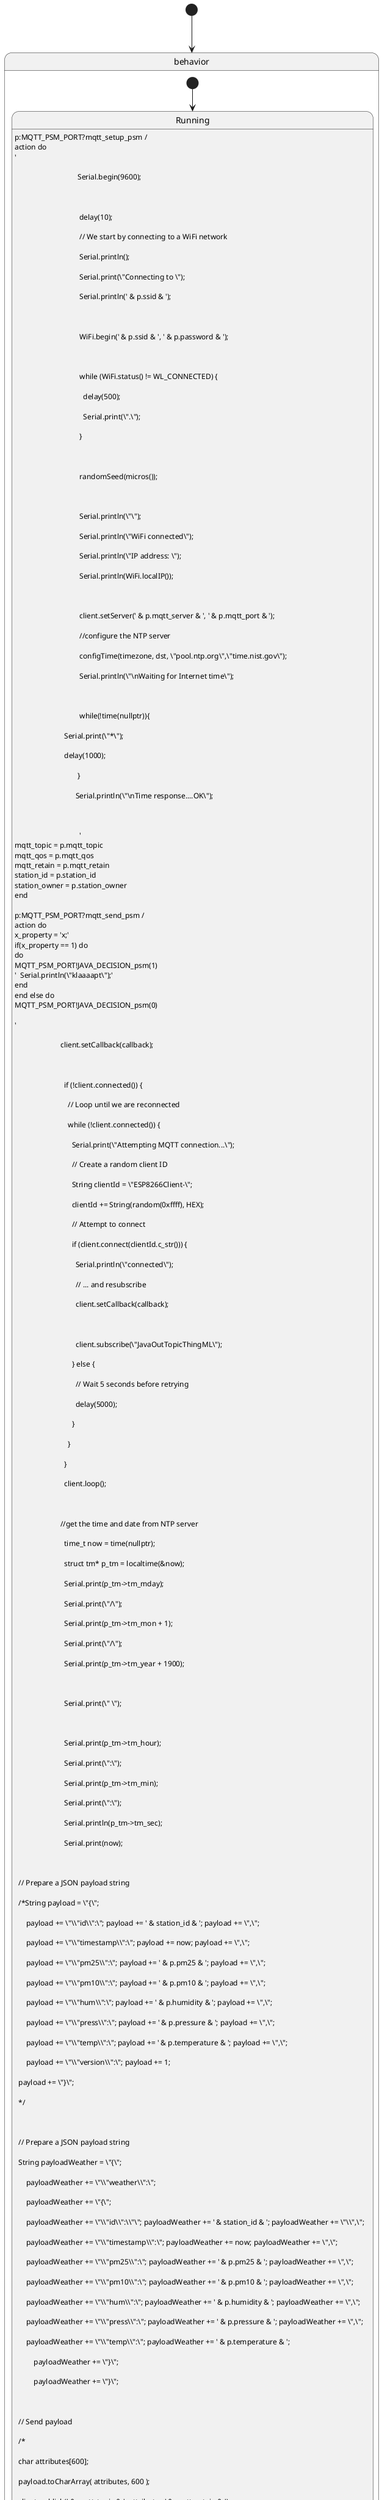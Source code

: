 @startuml
skinparam defaultTextAlignment left
[*] --> behavior
state behavior{
state Running{
	Running : p:MQTT_PSM_PORT?mqtt_setup_psm / \naction do \n' \t  \r\n\t\t\t\t Serial.begin(9600);\r\n\t\t\t\t\r\n\t\t\t\t  delay(10);\r\n\t\t\t\t  // We start by connecting to a WiFi network\r\n\t\t\t\t  Serial.println();\r\n\t\t\t\t  Serial.print(\"Connecting to \");\r\n\t\t\t\t  Serial.println(' & p.ssid & ');\r\n\t\t\t\t\r\n\t\t\t\t  WiFi.begin(' & p.ssid & ', ' & p.password & ');\r\n\t\t\t\t\r\n\t\t\t\t  while (WiFi.status() != WL_CONNECTED) {\r\n\t\t\t\t    delay(500);\r\n\t\t\t\t    Serial.print(\".\");\r\n\t\t\t\t  }\r\n\t\t\t\t\r\n\t\t\t\t  randomSeed(micros());\r\n\t\t\t\t\r\n\t\t\t\t  Serial.println(\"\");\r\n\t\t\t\t  Serial.println(\"WiFi connected\");\r\n\t\t\t\t  Serial.println(\"IP address: \");\r\n\t\t\t\t  Serial.println(WiFi.localIP());\r\n\r\n\t\t\t\t  client.setServer(' & p.mqtt_server & ', ' & p.mqtt_port & ');\r\n\t\t\t\t  //configure the NTP server \r\n\t\t\t\t  configTime(timezone, dst, \"pool.ntp.org\",\"time.nist.gov\");\r\n  \t\t\t\t  Serial.println(\"\\nWaiting for Internet time\");\r\n\r\n  \t\t\t\t  while(!time(nullptr)){\r\n     \t\t\t  Serial.print(\"*\");\r\n     \t\t\t  delay(1000);\r\n  \t\t\t\t }\r\n  \t\t\t\tSerial.println(\"\\nTime response....OK\");\r\n\t\t\t\t  \r\n\t\t\t\t  '\nmqtt_topic = p.mqtt_topic\nmqtt_qos = p.mqtt_qos\nmqtt_retain = p.mqtt_retain\nstation_id = p.station_id\nstation_owner = p.station_owner\nend\n
	Running : p:MQTT_PSM_PORT?mqtt_send_psm / \naction do \nx_property = 'x;'\nif(x_property == 1) do\ndo \nMQTT_PSM_PORT!JAVA_DECISION_psm(1)\n'  Serial.println(\"klaaaapt\");'\nend\nend else do\nMQTT_PSM_PORT!JAVA_DECISION_psm(0)\n\n'\r\n\t\t\tclient.setCallback(callback);\t \r\n\t\t\t\t\t\t \r\n\t\t\t  if (!client.connected()) {\r\n\t\t\t    // Loop until we are reconnected\r\n\t\t\t    while (!client.connected()) {\r\n\t\t\t      Serial.print(\"Attempting MQTT connection...\");\r\n\t\t\t      // Create a random client ID\r\n\t\t\t      String clientId = \"ESP8266Client-\";\r\n\t\t\t      clientId += String(random(0xffff), HEX);\r\n\t\t\t      // Attempt to connect\r\n\t\t\t      if (client.connect(clientId.c_str())) {\r\n\t\t\t        Serial.println(\"connected\");\r\n\t\t\t        // ... and resubscribe\r\n\t\t\t        client.setCallback(callback);\t \r\n\t\t\t        \r\n\t\t\t        client.subscribe(\"JavaOutTopicThingML\");\r\n\t\t\t      } else {\r\n\t\t\t        // Wait 5 seconds before retrying\r\n\t\t\t        delay(5000);\r\n\t\t\t      }\r\n\t\t\t    }\r\n\t\t\t  }\r\n\t\t\t  client.loop();\r\n\t\t\t\r\n\t\t\t//get the time and date from NTP server\r\n\t\t\t  time_t now = time(nullptr);\r\n\t\t\t  struct tm* p_tm = localtime(&now);\r\n\t\t\t  Serial.print(p_tm->tm_mday);\r\n\t\t\t  Serial.print(\"/\");\r\n\t\t\t  Serial.print(p_tm->tm_mon + 1);\r\n\t\t\t  Serial.print(\"/\");\r\n\t\t\t  Serial.print(p_tm->tm_year + 1900);\r\n\t\t\t  \r\n\t\t\t  Serial.print(\" \");\r\n\t\t\t  \r\n\t\t\t  Serial.print(p_tm->tm_hour);\r\n\t\t\t  Serial.print(\":\");\r\n\t\t\t  Serial.print(p_tm->tm_min);\r\n\t\t\t  Serial.print(\":\");\r\n\t\t\t  Serial.println(p_tm->tm_sec);\r\n\t\t\t  Serial.print(now);\r\n\r\n  // Prepare a JSON payload string\r\n  /*String payload = \"{\";\r\n      payload += \"\\\"id\\\":\"; payload += ' & station_id & '; payload += \",\";\r\n      payload += \"\\\"timestamp\\\":\"; payload += now; payload += \",\";\r\n      payload += \"\\\"pm25\\\":\"; payload += ' & p.pm25 & '; payload += \",\";\r\n      payload += \"\\\"pm10\\\":\"; payload += ' & p.pm10 & '; payload += \",\";\r\n      payload += \"\\\"hum\\\":\"; payload += ' & p.humidity & '; payload += \",\";\r\n      payload += \"\\\"press\\\":\"; payload += ' & p.pressure & '; payload += \",\";\r\n      payload += \"\\\"temp\\\":\"; payload += ' & p.temperature & '; payload += \",\";\r\n      payload += \"\\\"version\\\":\"; payload += 1;\r\n  payload += \"}\";\r\n  */\r\n\r\n  // Prepare a JSON payload string\r\n  String payloadWeather = \"{\";\r\n      payloadWeather += \"\\\"weather\\\":\";\r\n      payloadWeather += \"{\";\r\n      payloadWeather += \"\\\"id\\\":\\\"\"; payloadWeather += ' & station_id & '; payloadWeather += \"\\\",\";\r\n      payloadWeather += \"\\\"timestamp\\\":\"; payloadWeather += now; payloadWeather += \",\";\r\n      payloadWeather += \"\\\"pm25\\\":\"; payloadWeather += ' & p.pm25 & '; payloadWeather += \",\";\r\n      payloadWeather += \"\\\"pm10\\\":\"; payloadWeather += ' & p.pm10 & '; payloadWeather += \",\";\r\n      payloadWeather += \"\\\"hum\\\":\"; payloadWeather += ' & p.humidity & '; payloadWeather += \",\";\r\n      payloadWeather += \"\\\"press\\\":\"; payloadWeather += ' & p.pressure & '; payloadWeather += \",\";\r\n      payloadWeather += \"\\\"temp\\\":\"; payloadWeather += ' & p.temperature & ';\r\n  \t  payloadWeather += \"}\";\r\n  \t  payloadWeather += \"}\";\r\n  \t  \r\n  // Send payload\r\n  /*\r\n  char attributes[600];\r\n  payload.toCharArray( attributes, 600 );\r\n  client.publish(' & mqtt_topic & ', attributes,' & mqtt_retain & ');\r\n  Serial.println( attributes );\r\n  */\r\n\r\n  // Send payloadWeather\r\n  char attributesWeather[600];\r\n  payloadWeather.toCharArray( attributesWeather, 600 );\r\n  client.publish(' & mqtt_topic & ', attributesWeather,' & mqtt_retain & ');\r\n  Serial.println( attributesWeather );\r\n  delay(500);\r\n  '\nend\n
}
[*] --> Running
}
@enduml
